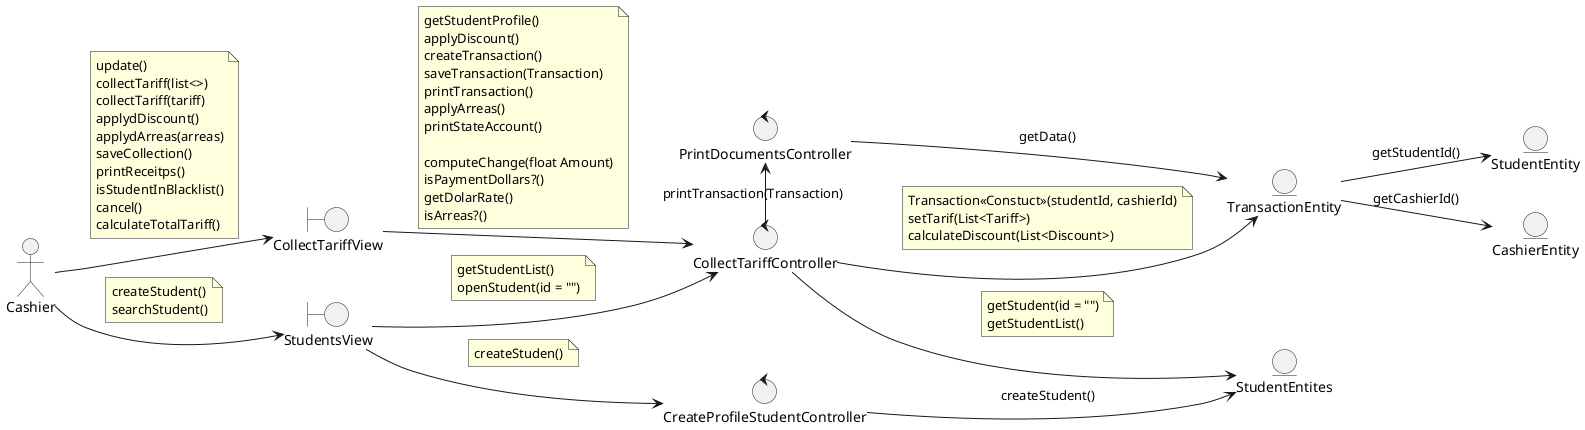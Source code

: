 @startuml
left to right direction

actor Cashier

boundary CollectTariffView
boundary StudentsView

control CollectTariffController
control CreateProfileStudentController
control PrintDocumentsController

entity StudentEntity
entity StudentEntites
entity TransactionEntity
entity CashierEntity




'--- Actor relations ---
Cashier --> CollectTariffView
note on link
    update()
    collectTariff(list<>)
    collectTariff(tariff)
    applydDiscount()
    applydArreas(arreas)
    saveCollection()
    printReceitps()
    isStudentInBlacklist()
    cancel()
    calculateTotalTariff()
end note
Cashier --> StudentsView
note on link
    createStudent()
    searchStudent()
end note

'--- Views relations ----
CollectTariffView --> CollectTariffController
note on link
    getStudentProfile()
    applyDiscount()
    createTransaction()
    saveTransaction(Transaction)
    printTransaction()
    applyArreas()
    printStateAccount()

    computeChange(float Amount)
    isPaymentDollars?()
    getDolarRate()
    isArreas?()
end note
StudentsView --> CollectTariffController
note on link
    getStudentList()
    openStudent(id = "")
end note
StudentsView --> CreateProfileStudentController
note on link
    createStuden()
end note


'--- Controllers relations --- 
CollectTariffController --> StudentEntites
note on link
    getStudent(id = "")
    getStudentList()
end note

CollectTariffController --> TransactionEntity
note on link
    Transaction<<Constuct>>(studentId, cashierId)
    setTarif(List<Tariff>)
    calculateDiscount(List<Discount>)
end note

CollectTariffController -left-> PrintDocumentsController : printTransaction(Transaction)
CreateProfileStudentController --> StudentEntites : createStudent()
PrintDocumentsController --> TransactionEntity : getData()


'--- Entity relations --- 
TransactionEntity --> StudentEntity : getStudentId()
TransactionEntity --> CashierEntity : getCashierId()
@enduml